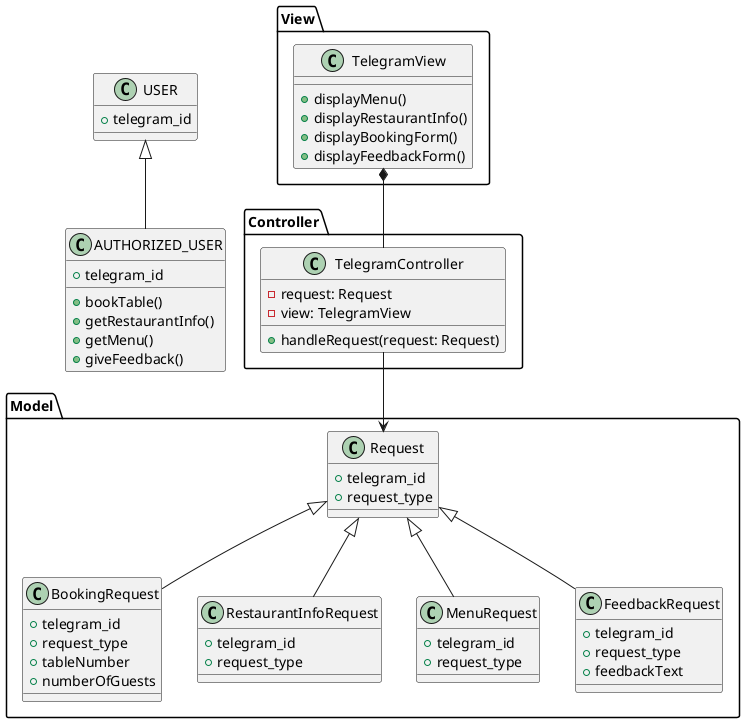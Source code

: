 @startuml

package "Model" {
  class Request {
    +telegram_id
    +request_type
  }

  class BookingRequest {
    +telegram_id
    +request_type
    +tableNumber
    +numberOfGuests
  }

  class RestaurantInfoRequest {
    +telegram_id
    +request_type
  }

  class MenuRequest {
    +telegram_id
    +request_type
  }

  class FeedbackRequest {
    +telegram_id
    +request_type
    +feedbackText
  }

  Request <|-- BookingRequest
  Request <|-- RestaurantInfoRequest
  Request <|-- MenuRequest
  Request <|-- FeedbackRequest
}

package "View" {
  class TelegramView {
    +displayMenu()
    +displayRestaurantInfo()
    +displayBookingForm()
    +displayFeedbackForm()
  }
}

package "Controller" {
  class TelegramController {
    -request: Request
    -view: TelegramView

    +handleRequest(request: Request)
  }
}

class USER {
  +telegram_id
}

class AUTHORIZED_USER {
  +telegram_id
  +bookTable()
  +getRestaurantInfo()
  +getMenu()
  +giveFeedback()
}

USER <|-- AUTHORIZED_USER
TelegramView *-- TelegramController
TelegramController --> Request

@enduml